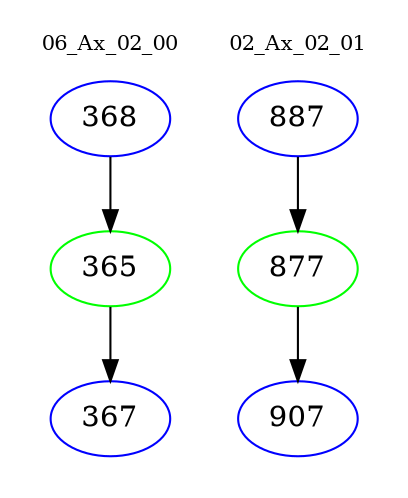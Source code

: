 digraph{
subgraph cluster_0 {
color = white
label = "06_Ax_02_00";
fontsize=10;
T0_368 [label="368", color="blue"]
T0_368 -> T0_365 [color="black"]
T0_365 [label="365", color="green"]
T0_365 -> T0_367 [color="black"]
T0_367 [label="367", color="blue"]
}
subgraph cluster_1 {
color = white
label = "02_Ax_02_01";
fontsize=10;
T1_887 [label="887", color="blue"]
T1_887 -> T1_877 [color="black"]
T1_877 [label="877", color="green"]
T1_877 -> T1_907 [color="black"]
T1_907 [label="907", color="blue"]
}
}
